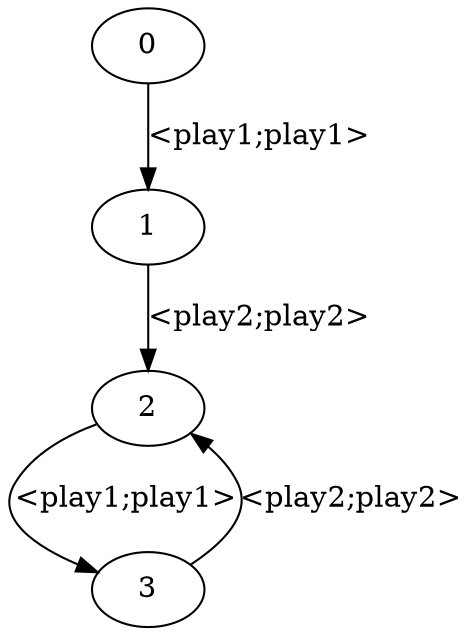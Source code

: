 digraph witness4 {
 0 [label="0",shape=ellipse]
 1 [label="1",shape=ellipse]
 2 [label="2",shape=ellipse]
 3 [label="3",shape=ellipse]
    0 -> 1[label="<play1;play1>"]
    1 -> 2[label="<play2;play2>"]
    2 -> 3[label="<play1;play1>"]
    3 -> 2[label="<play2;play2>"]
}
